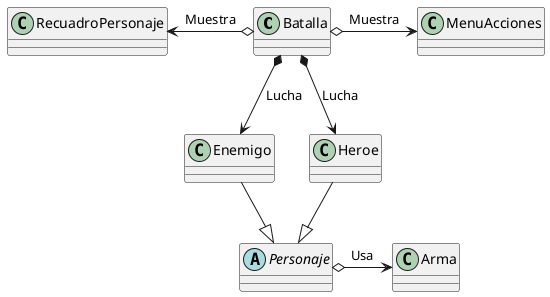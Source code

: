 @startuml ClasesSimple

class Batalla{

}

abstract Personaje{

}

class Arma {

}


class Enemigo{

}   

class Heroe{

}

class RecuadroPersonaje {

}

class MenuAcciones {

}


Batalla o-l-> RecuadroPersonaje : Muestra 
Batalla o-r-> MenuAcciones : Muestra 

Personaje <|-u- Heroe
Personaje <|-u- Enemigo

Batalla *-d-> Heroe : Lucha 
Batalla *-d-> Enemigo : Lucha 

Personaje o-r-> Arma : Usa 



@enduml